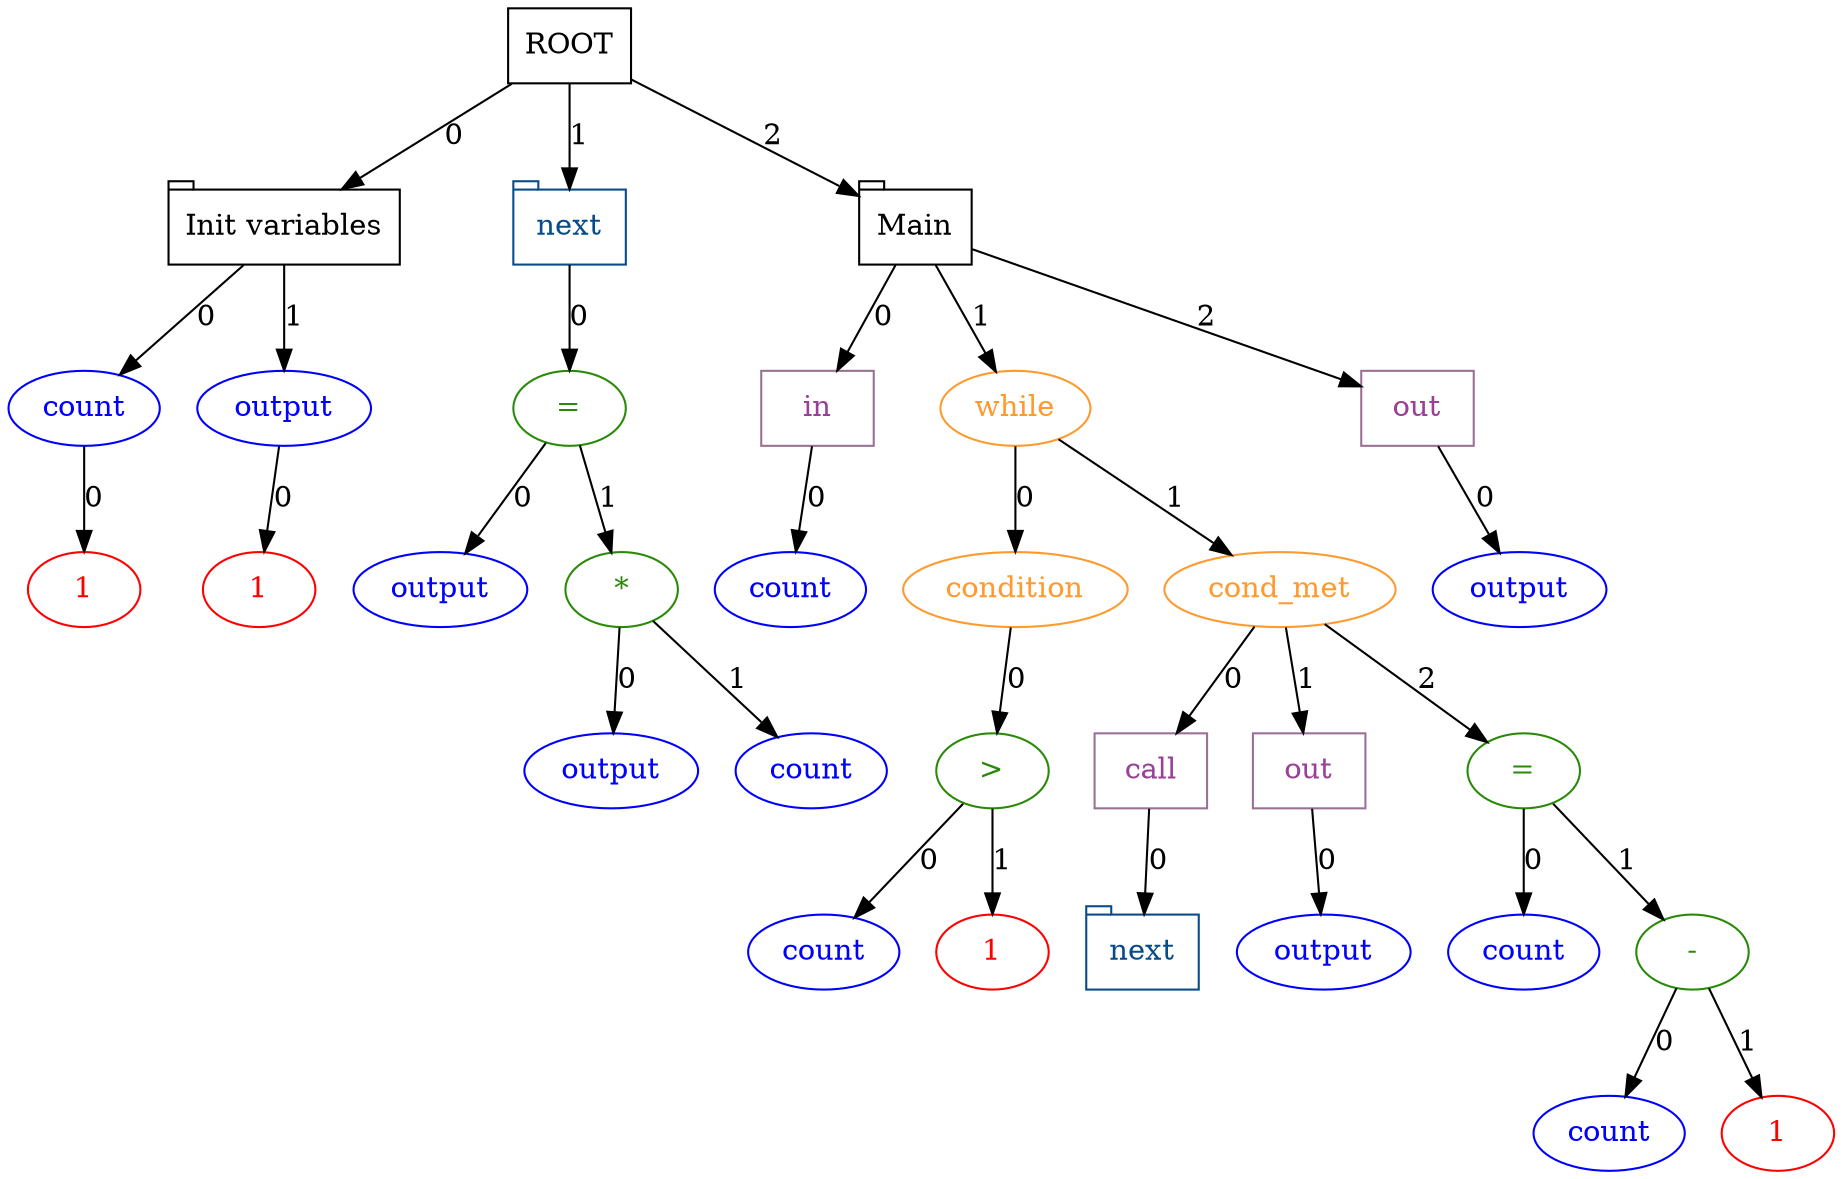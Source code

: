digraph DotGraph
{
    Node0 [shape="box", color="black", fontcolor="black", fillcolor="white", style="solid", weight="1", label="ROOT"];
    Node0 -> Node1 [color="black", style="solid", weight="1", label="0"];
    Node1 [shape="tab", color="black", fontcolor="black", fillcolor="white", style="solid", weight="1", label="Init variables"];
    Node1 -> Node2 [color="black", style="solid", weight="1", label="0"];
    Node2 [shape="ellipse", color="blue", fontcolor="blue", fillcolor="white", style="solid", weight="1", label="count"];
    Node2 -> Node3 [color="black", style="solid", weight="1", label="0"];
    Node3 [shape="ellipse", color="red", fontcolor="red", fillcolor="white", style="solid", weight="1", label="1"];
    Node1 -> Node4 [color="black", style="solid", weight="1", label="1"];
    Node4 [shape="ellipse", color="blue", fontcolor="blue", fillcolor="white", style="solid", weight="1", label="output"];
    Node4 -> Node5 [color="black", style="solid", weight="1", label="0"];
    Node5 [shape="ellipse", color="red", fontcolor="red", fillcolor="white", style="solid", weight="1", label="1"];
    Node0 -> Node6 [color="black", style="solid", weight="1", label="1"];
    Node6 [shape="tab", color="#084B8A", fontcolor="#084B8A", fillcolor="white", style="solid", weight="1", label="next"];
    Node6 -> Node7 [color="black", style="solid", weight="1", label="0"];
    Node7 [shape="ellipse", color="#298A08", fontcolor="#298A08", fillcolor="white", style="solid", weight="1", label="="];
    Node7 -> Node8 [color="black", style="solid", weight="1", label="0"];
    Node8 [shape="ellipse", color="blue", fontcolor="blue", fillcolor="white", style="solid", weight="1", label="output"];
    Node7 -> Node9 [color="black", style="solid", weight="1", label="1"];
    Node9 [shape="ellipse", color="#298A08", fontcolor="#298A08", fillcolor="white", style="solid", weight="1", label="*"];
    Node9 -> Node10 [color="black", style="solid", weight="1", label="0"];
    Node10 [shape="ellipse", color="blue", fontcolor="blue", fillcolor="white", style="solid", weight="1", label="output"];
    Node9 -> Node11 [color="black", style="solid", weight="1", label="1"];
    Node11 [shape="ellipse", color="blue", fontcolor="blue", fillcolor="white", style="solid", weight="1", label="count"];
    Node0 -> Node12 [color="black", style="solid", weight="1", label="2"];
    Node12 [shape="tab", color="black", fontcolor="black", fillcolor="white", style="solid", weight="1", label="Main"];
    Node12 -> Node13 [color="black", style="solid", weight="1", label="0"];
    Node13 [shape="box", color="#9A7195", fontcolor="#9A4195", fillcolor="white", style="solid", weight="1", label="in"];
    Node13 -> Node14 [color="black", style="solid", weight="1", label="0"];
    Node14 [shape="ellipse", color="blue", fontcolor="blue", fillcolor="white", style="solid", weight="1", label="count"];
    Node12 -> Node15 [color="black", style="solid", weight="1", label="1"];
    Node15 [shape="ellipse", color="#FE9A2E", fontcolor="#FE9A2E", fillcolor="white", style="solid", weight="1", label="while"];
    Node15 -> Node16 [color="black", style="solid", weight="1", label="0"];
    Node16 [shape="ellipse", color="#FE9A2E", fontcolor="#FE9A2E", fillcolor="white", style="solid", weight="1", label="condition"];
    Node16 -> Node17 [color="black", style="solid", weight="1", label="0"];
    Node17 [shape="ellipse", color="#298A08", fontcolor="#298A08", fillcolor="white", style="solid", weight="1", label=">"];
    Node17 -> Node18 [color="black", style="solid", weight="1", label="0"];
    Node18 [shape="ellipse", color="blue", fontcolor="blue", fillcolor="white", style="solid", weight="1", label="count"];
    Node17 -> Node19 [color="black", style="solid", weight="1", label="1"];
    Node19 [shape="ellipse", color="red", fontcolor="red", fillcolor="white", style="solid", weight="1", label="1"];
    Node15 -> Node20 [color="black", style="solid", weight="1", label="1"];
    Node20 [shape="ellipse", color="#FE9A2E", fontcolor="#FE9A2E", fillcolor="white", style="solid", weight="1", label="cond_met"];
    Node20 -> Node21 [color="black", style="solid", weight="1", label="0"];
    Node21 [shape="box", color="#9A7195", fontcolor="#9A4195", fillcolor="white", style="solid", weight="1", label="call"];
    Node21 -> Node22 [color="black", style="solid", weight="1", label="0"];
    Node22 [shape="tab", color="#084B8A", fontcolor="#084B8A", fillcolor="white", style="solid", weight="1", label="next"];
    Node20 -> Node23 [color="black", style="solid", weight="1", label="1"];
    Node23 [shape="box", color="#9A7195", fontcolor="#9A4195", fillcolor="white", style="solid", weight="1", label="out"];
    Node23 -> Node24 [color="black", style="solid", weight="1", label="0"];
    Node24 [shape="ellipse", color="blue", fontcolor="blue", fillcolor="white", style="solid", weight="1", label="output"];
    Node20 -> Node25 [color="black", style="solid", weight="1", label="2"];
    Node25 [shape="ellipse", color="#298A08", fontcolor="#298A08", fillcolor="white", style="solid", weight="1", label="="];
    Node25 -> Node26 [color="black", style="solid", weight="1", label="0"];
    Node26 [shape="ellipse", color="blue", fontcolor="blue", fillcolor="white", style="solid", weight="1", label="count"];
    Node25 -> Node27 [color="black", style="solid", weight="1", label="1"];
    Node27 [shape="ellipse", color="#298A08", fontcolor="#298A08", fillcolor="white", style="solid", weight="1", label="-"];
    Node27 -> Node28 [color="black", style="solid", weight="1", label="0"];
    Node28 [shape="ellipse", color="blue", fontcolor="blue", fillcolor="white", style="solid", weight="1", label="count"];
    Node27 -> Node29 [color="black", style="solid", weight="1", label="1"];
    Node29 [shape="ellipse", color="red", fontcolor="red", fillcolor="white", style="solid", weight="1", label="1"];
    Node12 -> Node30 [color="black", style="solid", weight="1", label="2"];
    Node30 [shape="box", color="#9A7195", fontcolor="#9A4195", fillcolor="white", style="solid", weight="1", label="out"];
    Node30 -> Node31 [color="black", style="solid", weight="1", label="0"];
    Node31 [shape="ellipse", color="blue", fontcolor="blue", fillcolor="white", style="solid", weight="1", label="output"];
}
